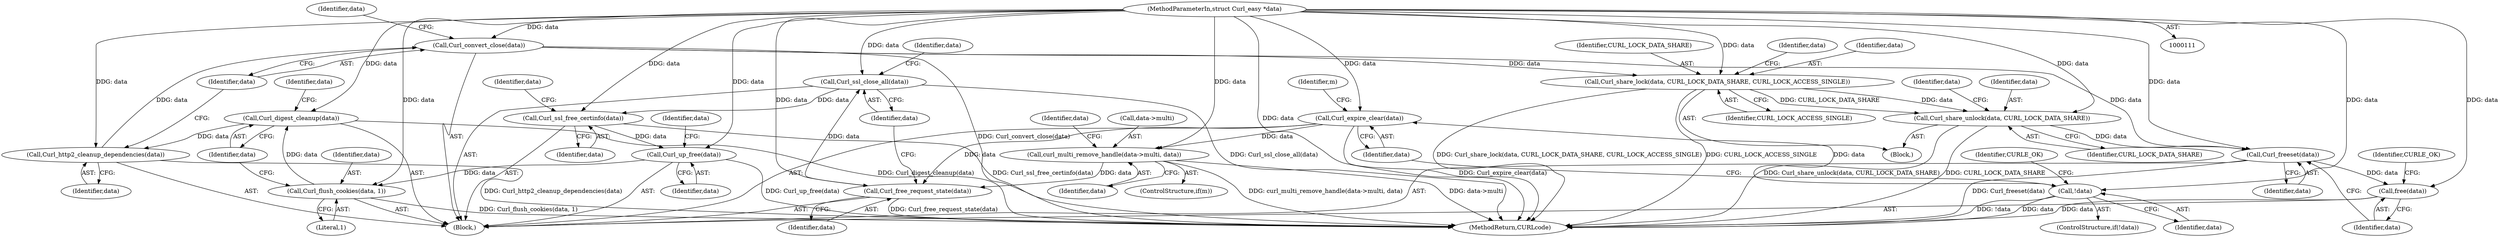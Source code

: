 digraph "0_curl_81d135d67155c5295b1033679c606165d4e28f3f@API" {
"1000276" [label="(Call,Curl_convert_close(data))"];
"1000274" [label="(Call,Curl_http2_cleanup_dependencies(data))"];
"1000254" [label="(Call,Curl_digest_cleanup(data))"];
"1000251" [label="(Call,Curl_flush_cookies(data, 1))"];
"1000231" [label="(Call,Curl_up_free(data))"];
"1000189" [label="(Call,Curl_ssl_free_certinfo(data))"];
"1000175" [label="(Call,Curl_ssl_close_all(data))"];
"1000173" [label="(Call,Curl_free_request_state(data))"];
"1000120" [label="(Call,Curl_expire_clear(data))"];
"1000116" [label="(Call,!data)"];
"1000112" [label="(MethodParameterIn,struct Curl_easy *data)"];
"1000129" [label="(Call,curl_multi_remove_handle(data->multi, data))"];
"1000283" [label="(Call,Curl_share_lock(data, CURL_LOCK_DATA_SHARE, CURL_LOCK_ACCESS_SINGLE))"];
"1000293" [label="(Call,Curl_share_unlock(data, CURL_LOCK_DATA_SHARE))"];
"1000301" [label="(Call,Curl_freeset(data))"];
"1000303" [label="(Call,free(data))"];
"1000283" [label="(Call,Curl_share_lock(data, CURL_LOCK_DATA_SHARE, CURL_LOCK_ACCESS_SINGLE))"];
"1000255" [label="(Identifier,data)"];
"1000173" [label="(Call,Curl_free_request_state(data))"];
"1000190" [label="(Identifier,data)"];
"1000116" [label="(Call,!data)"];
"1000133" [label="(Identifier,data)"];
"1000294" [label="(Identifier,data)"];
"1000194" [label="(Identifier,data)"];
"1000299" [label="(Identifier,data)"];
"1000254" [label="(Call,Curl_digest_cleanup(data))"];
"1000275" [label="(Identifier,data)"];
"1000280" [label="(Identifier,data)"];
"1000285" [label="(Identifier,CURL_LOCK_DATA_SHARE)"];
"1000277" [label="(Identifier,data)"];
"1000252" [label="(Identifier,data)"];
"1000123" [label="(Identifier,m)"];
"1000295" [label="(Identifier,CURL_LOCK_DATA_SHARE)"];
"1000286" [label="(Identifier,CURL_LOCK_ACCESS_SINGLE)"];
"1000253" [label="(Literal,1)"];
"1000115" [label="(ControlStructure,if(!data))"];
"1000119" [label="(Identifier,CURLE_OK)"];
"1000174" [label="(Identifier,data)"];
"1000120" [label="(Call,Curl_expire_clear(data))"];
"1000251" [label="(Call,Curl_flush_cookies(data, 1))"];
"1000129" [label="(Call,curl_multi_remove_handle(data->multi, data))"];
"1000127" [label="(ControlStructure,if(m))"];
"1000130" [label="(Call,data->multi)"];
"1000259" [label="(Identifier,data)"];
"1000236" [label="(Identifier,data)"];
"1000117" [label="(Identifier,data)"];
"1000302" [label="(Identifier,data)"];
"1000189" [label="(Call,Curl_ssl_free_certinfo(data))"];
"1000176" [label="(Identifier,data)"];
"1000301" [label="(Call,Curl_freeset(data))"];
"1000121" [label="(Identifier,data)"];
"1000112" [label="(MethodParameterIn,struct Curl_easy *data)"];
"1000290" [label="(Identifier,data)"];
"1000231" [label="(Call,Curl_up_free(data))"];
"1000306" [label="(Identifier,CURLE_OK)"];
"1000284" [label="(Identifier,data)"];
"1000282" [label="(Block,)"];
"1000175" [label="(Call,Curl_ssl_close_all(data))"];
"1000180" [label="(Identifier,data)"];
"1000113" [label="(Block,)"];
"1000293" [label="(Call,Curl_share_unlock(data, CURL_LOCK_DATA_SHARE))"];
"1000303" [label="(Call,free(data))"];
"1000232" [label="(Identifier,data)"];
"1000304" [label="(Identifier,data)"];
"1000307" [label="(MethodReturn,CURLcode)"];
"1000276" [label="(Call,Curl_convert_close(data))"];
"1000274" [label="(Call,Curl_http2_cleanup_dependencies(data))"];
"1000136" [label="(Identifier,data)"];
"1000276" -> "1000113"  [label="AST: "];
"1000276" -> "1000277"  [label="CFG: "];
"1000277" -> "1000276"  [label="AST: "];
"1000280" -> "1000276"  [label="CFG: "];
"1000276" -> "1000307"  [label="DDG: Curl_convert_close(data)"];
"1000274" -> "1000276"  [label="DDG: data"];
"1000112" -> "1000276"  [label="DDG: data"];
"1000276" -> "1000283"  [label="DDG: data"];
"1000276" -> "1000301"  [label="DDG: data"];
"1000274" -> "1000113"  [label="AST: "];
"1000274" -> "1000275"  [label="CFG: "];
"1000275" -> "1000274"  [label="AST: "];
"1000277" -> "1000274"  [label="CFG: "];
"1000274" -> "1000307"  [label="DDG: Curl_http2_cleanup_dependencies(data)"];
"1000254" -> "1000274"  [label="DDG: data"];
"1000112" -> "1000274"  [label="DDG: data"];
"1000254" -> "1000113"  [label="AST: "];
"1000254" -> "1000255"  [label="CFG: "];
"1000255" -> "1000254"  [label="AST: "];
"1000259" -> "1000254"  [label="CFG: "];
"1000254" -> "1000307"  [label="DDG: Curl_digest_cleanup(data)"];
"1000251" -> "1000254"  [label="DDG: data"];
"1000112" -> "1000254"  [label="DDG: data"];
"1000251" -> "1000113"  [label="AST: "];
"1000251" -> "1000253"  [label="CFG: "];
"1000252" -> "1000251"  [label="AST: "];
"1000253" -> "1000251"  [label="AST: "];
"1000255" -> "1000251"  [label="CFG: "];
"1000251" -> "1000307"  [label="DDG: Curl_flush_cookies(data, 1)"];
"1000231" -> "1000251"  [label="DDG: data"];
"1000112" -> "1000251"  [label="DDG: data"];
"1000231" -> "1000113"  [label="AST: "];
"1000231" -> "1000232"  [label="CFG: "];
"1000232" -> "1000231"  [label="AST: "];
"1000236" -> "1000231"  [label="CFG: "];
"1000231" -> "1000307"  [label="DDG: Curl_up_free(data)"];
"1000189" -> "1000231"  [label="DDG: data"];
"1000112" -> "1000231"  [label="DDG: data"];
"1000189" -> "1000113"  [label="AST: "];
"1000189" -> "1000190"  [label="CFG: "];
"1000190" -> "1000189"  [label="AST: "];
"1000194" -> "1000189"  [label="CFG: "];
"1000189" -> "1000307"  [label="DDG: Curl_ssl_free_certinfo(data)"];
"1000175" -> "1000189"  [label="DDG: data"];
"1000112" -> "1000189"  [label="DDG: data"];
"1000175" -> "1000113"  [label="AST: "];
"1000175" -> "1000176"  [label="CFG: "];
"1000176" -> "1000175"  [label="AST: "];
"1000180" -> "1000175"  [label="CFG: "];
"1000175" -> "1000307"  [label="DDG: Curl_ssl_close_all(data)"];
"1000173" -> "1000175"  [label="DDG: data"];
"1000112" -> "1000175"  [label="DDG: data"];
"1000173" -> "1000113"  [label="AST: "];
"1000173" -> "1000174"  [label="CFG: "];
"1000174" -> "1000173"  [label="AST: "];
"1000176" -> "1000173"  [label="CFG: "];
"1000173" -> "1000307"  [label="DDG: Curl_free_request_state(data)"];
"1000120" -> "1000173"  [label="DDG: data"];
"1000129" -> "1000173"  [label="DDG: data"];
"1000112" -> "1000173"  [label="DDG: data"];
"1000120" -> "1000113"  [label="AST: "];
"1000120" -> "1000121"  [label="CFG: "];
"1000121" -> "1000120"  [label="AST: "];
"1000123" -> "1000120"  [label="CFG: "];
"1000120" -> "1000307"  [label="DDG: Curl_expire_clear(data)"];
"1000116" -> "1000120"  [label="DDG: data"];
"1000112" -> "1000120"  [label="DDG: data"];
"1000120" -> "1000129"  [label="DDG: data"];
"1000116" -> "1000115"  [label="AST: "];
"1000116" -> "1000117"  [label="CFG: "];
"1000117" -> "1000116"  [label="AST: "];
"1000119" -> "1000116"  [label="CFG: "];
"1000121" -> "1000116"  [label="CFG: "];
"1000116" -> "1000307"  [label="DDG: data"];
"1000116" -> "1000307"  [label="DDG: !data"];
"1000112" -> "1000116"  [label="DDG: data"];
"1000112" -> "1000111"  [label="AST: "];
"1000112" -> "1000307"  [label="DDG: data"];
"1000112" -> "1000129"  [label="DDG: data"];
"1000112" -> "1000283"  [label="DDG: data"];
"1000112" -> "1000293"  [label="DDG: data"];
"1000112" -> "1000301"  [label="DDG: data"];
"1000112" -> "1000303"  [label="DDG: data"];
"1000129" -> "1000127"  [label="AST: "];
"1000129" -> "1000133"  [label="CFG: "];
"1000130" -> "1000129"  [label="AST: "];
"1000133" -> "1000129"  [label="AST: "];
"1000136" -> "1000129"  [label="CFG: "];
"1000129" -> "1000307"  [label="DDG: data->multi"];
"1000129" -> "1000307"  [label="DDG: curl_multi_remove_handle(data->multi, data)"];
"1000283" -> "1000282"  [label="AST: "];
"1000283" -> "1000286"  [label="CFG: "];
"1000284" -> "1000283"  [label="AST: "];
"1000285" -> "1000283"  [label="AST: "];
"1000286" -> "1000283"  [label="AST: "];
"1000290" -> "1000283"  [label="CFG: "];
"1000283" -> "1000307"  [label="DDG: CURL_LOCK_ACCESS_SINGLE"];
"1000283" -> "1000307"  [label="DDG: Curl_share_lock(data, CURL_LOCK_DATA_SHARE, CURL_LOCK_ACCESS_SINGLE)"];
"1000283" -> "1000293"  [label="DDG: data"];
"1000283" -> "1000293"  [label="DDG: CURL_LOCK_DATA_SHARE"];
"1000293" -> "1000282"  [label="AST: "];
"1000293" -> "1000295"  [label="CFG: "];
"1000294" -> "1000293"  [label="AST: "];
"1000295" -> "1000293"  [label="AST: "];
"1000299" -> "1000293"  [label="CFG: "];
"1000293" -> "1000307"  [label="DDG: Curl_share_unlock(data, CURL_LOCK_DATA_SHARE)"];
"1000293" -> "1000307"  [label="DDG: CURL_LOCK_DATA_SHARE"];
"1000293" -> "1000301"  [label="DDG: data"];
"1000301" -> "1000113"  [label="AST: "];
"1000301" -> "1000302"  [label="CFG: "];
"1000302" -> "1000301"  [label="AST: "];
"1000304" -> "1000301"  [label="CFG: "];
"1000301" -> "1000307"  [label="DDG: Curl_freeset(data)"];
"1000301" -> "1000303"  [label="DDG: data"];
"1000303" -> "1000113"  [label="AST: "];
"1000303" -> "1000304"  [label="CFG: "];
"1000304" -> "1000303"  [label="AST: "];
"1000306" -> "1000303"  [label="CFG: "];
"1000303" -> "1000307"  [label="DDG: data"];
}
